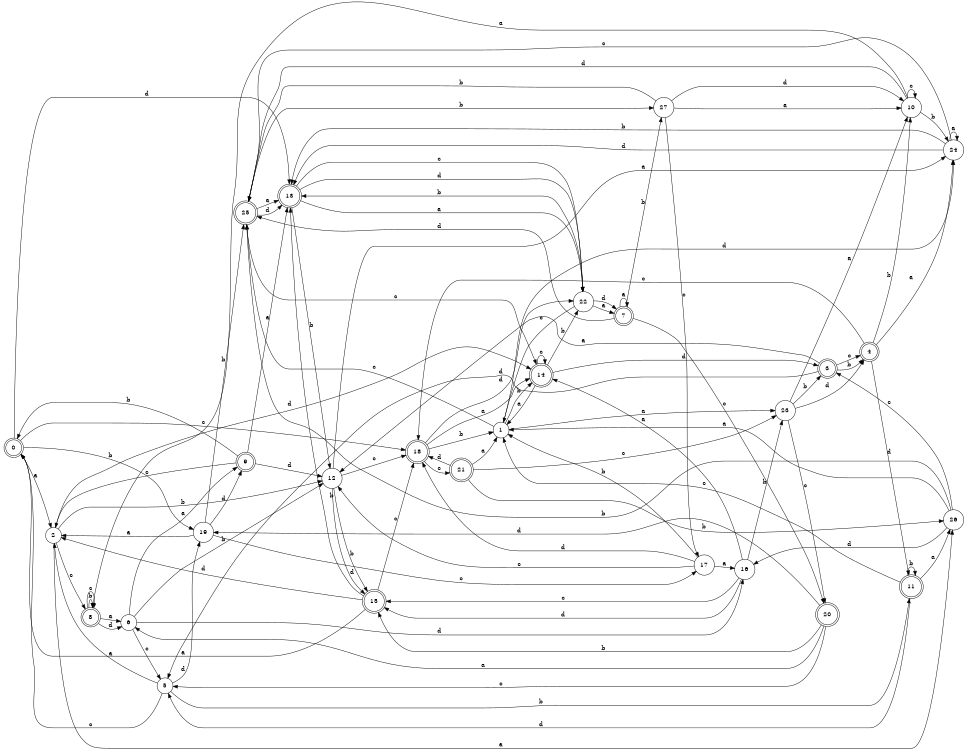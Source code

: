 digraph n23_3 {
__start0 [label="" shape="none"];

rankdir=LR;
size="8,5";

s0 [style="rounded,filled", color="black", fillcolor="white" shape="doublecircle", label="0"];
s1 [style="filled", color="black", fillcolor="white" shape="circle", label="1"];
s2 [style="filled", color="black", fillcolor="white" shape="circle", label="2"];
s3 [style="rounded,filled", color="black", fillcolor="white" shape="doublecircle", label="3"];
s4 [style="rounded,filled", color="black", fillcolor="white" shape="doublecircle", label="4"];
s5 [style="filled", color="black", fillcolor="white" shape="circle", label="5"];
s6 [style="filled", color="black", fillcolor="white" shape="circle", label="6"];
s7 [style="rounded,filled", color="black", fillcolor="white" shape="doublecircle", label="7"];
s8 [style="rounded,filled", color="black", fillcolor="white" shape="doublecircle", label="8"];
s9 [style="rounded,filled", color="black", fillcolor="white" shape="doublecircle", label="9"];
s10 [style="filled", color="black", fillcolor="white" shape="circle", label="10"];
s11 [style="rounded,filled", color="black", fillcolor="white" shape="doublecircle", label="11"];
s12 [style="filled", color="black", fillcolor="white" shape="circle", label="12"];
s13 [style="rounded,filled", color="black", fillcolor="white" shape="doublecircle", label="13"];
s14 [style="rounded,filled", color="black", fillcolor="white" shape="doublecircle", label="14"];
s15 [style="rounded,filled", color="black", fillcolor="white" shape="doublecircle", label="15"];
s16 [style="filled", color="black", fillcolor="white" shape="circle", label="16"];
s17 [style="filled", color="black", fillcolor="white" shape="circle", label="17"];
s18 [style="rounded,filled", color="black", fillcolor="white" shape="doublecircle", label="18"];
s19 [style="filled", color="black", fillcolor="white" shape="circle", label="19"];
s20 [style="rounded,filled", color="black", fillcolor="white" shape="doublecircle", label="20"];
s21 [style="rounded,filled", color="black", fillcolor="white" shape="doublecircle", label="21"];
s22 [style="filled", color="black", fillcolor="white" shape="circle", label="22"];
s23 [style="filled", color="black", fillcolor="white" shape="circle", label="23"];
s24 [style="filled", color="black", fillcolor="white" shape="circle", label="24"];
s25 [style="rounded,filled", color="black", fillcolor="white" shape="doublecircle", label="25"];
s26 [style="filled", color="black", fillcolor="white" shape="circle", label="26"];
s27 [style="filled", color="black", fillcolor="white" shape="circle", label="27"];
s0 -> s2 [label="a"];
s0 -> s19 [label="b"];
s0 -> s18 [label="c"];
s0 -> s13 [label="d"];
s1 -> s23 [label="a"];
s1 -> s14 [label="b"];
s1 -> s25 [label="c"];
s1 -> s24 [label="d"];
s2 -> s26 [label="a"];
s2 -> s12 [label="b"];
s2 -> s8 [label="c"];
s2 -> s14 [label="d"];
s3 -> s12 [label="a"];
s3 -> s4 [label="b"];
s3 -> s4 [label="c"];
s3 -> s5 [label="d"];
s4 -> s24 [label="a"];
s4 -> s10 [label="b"];
s4 -> s18 [label="c"];
s4 -> s11 [label="d"];
s5 -> s2 [label="a"];
s5 -> s11 [label="b"];
s5 -> s0 [label="c"];
s5 -> s19 [label="d"];
s6 -> s9 [label="a"];
s6 -> s12 [label="b"];
s6 -> s5 [label="c"];
s6 -> s16 [label="d"];
s7 -> s7 [label="a"];
s7 -> s27 [label="b"];
s7 -> s20 [label="c"];
s7 -> s25 [label="d"];
s8 -> s6 [label="a"];
s8 -> s8 [label="b"];
s8 -> s8 [label="c"];
s8 -> s6 [label="d"];
s9 -> s13 [label="a"];
s9 -> s0 [label="b"];
s9 -> s2 [label="c"];
s9 -> s12 [label="d"];
s10 -> s8 [label="a"];
s10 -> s24 [label="b"];
s10 -> s10 [label="c"];
s10 -> s25 [label="d"];
s11 -> s26 [label="a"];
s11 -> s11 [label="b"];
s11 -> s1 [label="c"];
s11 -> s5 [label="d"];
s12 -> s24 [label="a"];
s12 -> s15 [label="b"];
s12 -> s18 [label="c"];
s12 -> s15 [label="d"];
s13 -> s22 [label="a"];
s13 -> s12 [label="b"];
s13 -> s22 [label="c"];
s13 -> s22 [label="d"];
s14 -> s1 [label="a"];
s14 -> s22 [label="b"];
s14 -> s14 [label="c"];
s14 -> s3 [label="d"];
s15 -> s0 [label="a"];
s15 -> s13 [label="b"];
s15 -> s18 [label="c"];
s15 -> s2 [label="d"];
s16 -> s14 [label="a"];
s16 -> s23 [label="b"];
s16 -> s15 [label="c"];
s16 -> s15 [label="d"];
s17 -> s16 [label="a"];
s17 -> s1 [label="b"];
s17 -> s12 [label="c"];
s17 -> s18 [label="d"];
s18 -> s14 [label="a"];
s18 -> s1 [label="b"];
s18 -> s21 [label="c"];
s18 -> s22 [label="d"];
s19 -> s2 [label="a"];
s19 -> s25 [label="b"];
s19 -> s17 [label="c"];
s19 -> s9 [label="d"];
s20 -> s6 [label="a"];
s20 -> s15 [label="b"];
s20 -> s5 [label="c"];
s20 -> s19 [label="d"];
s21 -> s1 [label="a"];
s21 -> s26 [label="b"];
s21 -> s23 [label="c"];
s21 -> s18 [label="d"];
s22 -> s7 [label="a"];
s22 -> s13 [label="b"];
s22 -> s1 [label="c"];
s22 -> s7 [label="d"];
s23 -> s10 [label="a"];
s23 -> s3 [label="b"];
s23 -> s20 [label="c"];
s23 -> s4 [label="d"];
s24 -> s24 [label="a"];
s24 -> s13 [label="b"];
s24 -> s25 [label="c"];
s24 -> s13 [label="d"];
s25 -> s13 [label="a"];
s25 -> s27 [label="b"];
s25 -> s14 [label="c"];
s25 -> s13 [label="d"];
s26 -> s1 [label="a"];
s26 -> s25 [label="b"];
s26 -> s3 [label="c"];
s26 -> s16 [label="d"];
s27 -> s10 [label="a"];
s27 -> s25 [label="b"];
s27 -> s17 [label="c"];
s27 -> s10 [label="d"];

}